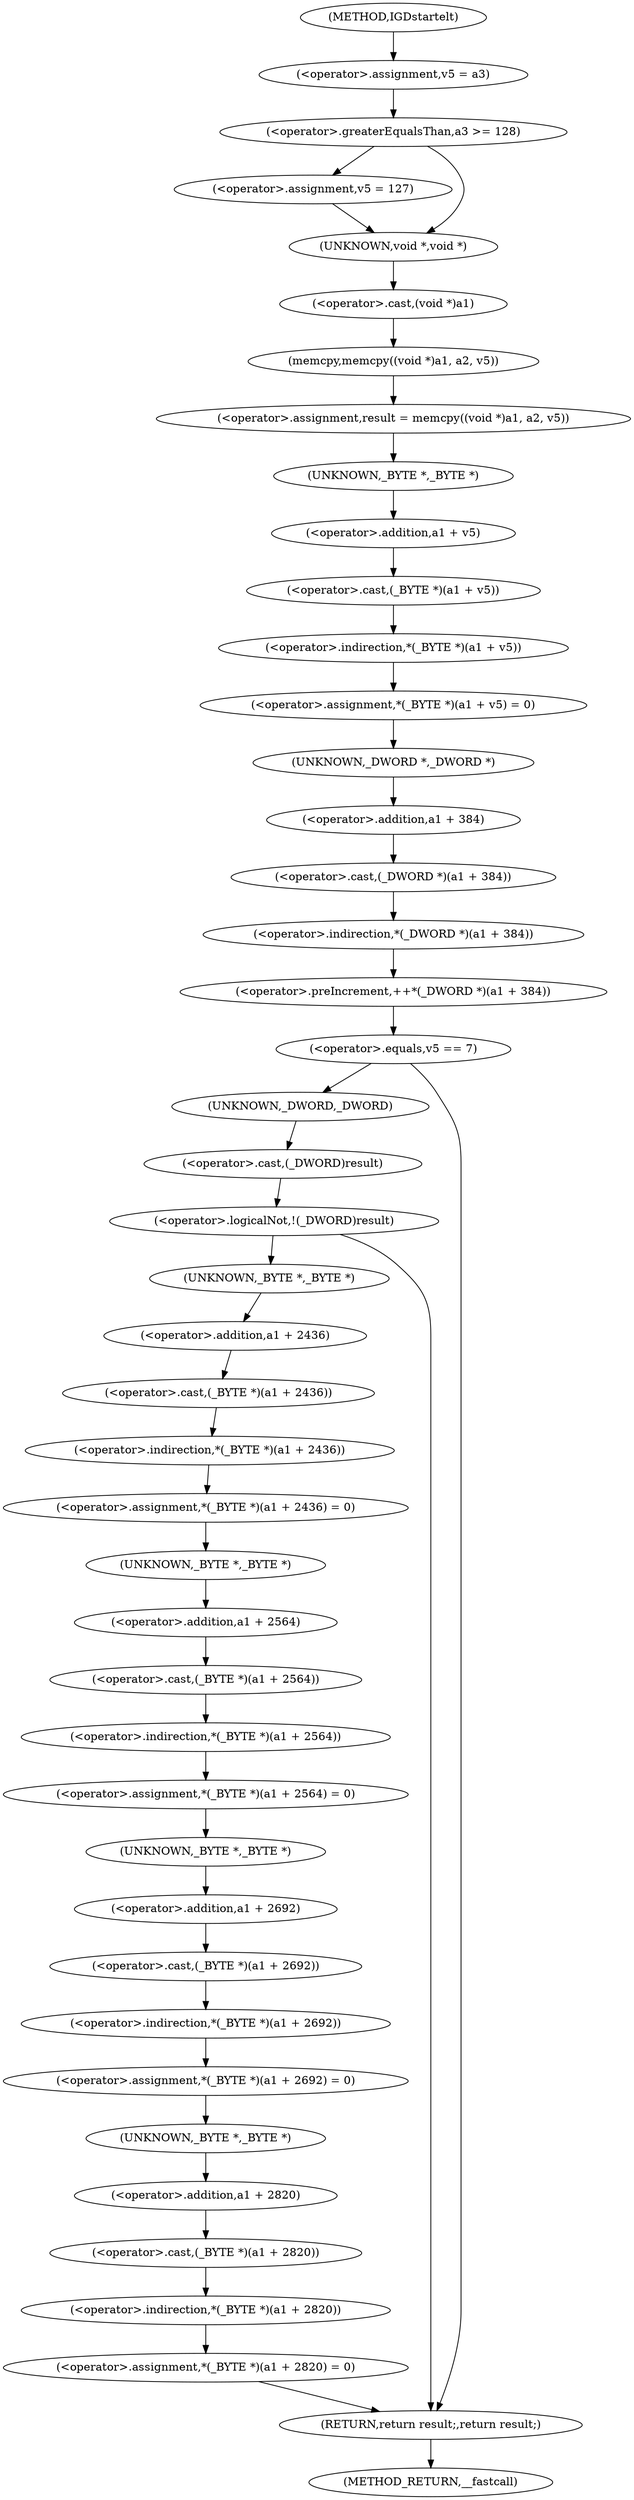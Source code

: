 digraph IGDstartelt {  
"1000110" [label = "(<operator>.assignment,v5 = a3)" ]
"1000114" [label = "(<operator>.greaterEqualsThan,a3 >= 128)" ]
"1000117" [label = "(<operator>.assignment,v5 = 127)" ]
"1000120" [label = "(<operator>.assignment,result = memcpy((void *)a1, a2, v5))" ]
"1000122" [label = "(memcpy,memcpy((void *)a1, a2, v5))" ]
"1000123" [label = "(<operator>.cast,(void *)a1)" ]
"1000124" [label = "(UNKNOWN,void *,void *)" ]
"1000128" [label = "(<operator>.assignment,*(_BYTE *)(a1 + v5) = 0)" ]
"1000129" [label = "(<operator>.indirection,*(_BYTE *)(a1 + v5))" ]
"1000130" [label = "(<operator>.cast,(_BYTE *)(a1 + v5))" ]
"1000131" [label = "(UNKNOWN,_BYTE *,_BYTE *)" ]
"1000132" [label = "(<operator>.addition,a1 + v5)" ]
"1000136" [label = "(<operator>.preIncrement,++*(_DWORD *)(a1 + 384))" ]
"1000137" [label = "(<operator>.indirection,*(_DWORD *)(a1 + 384))" ]
"1000138" [label = "(<operator>.cast,(_DWORD *)(a1 + 384))" ]
"1000139" [label = "(UNKNOWN,_DWORD *,_DWORD *)" ]
"1000140" [label = "(<operator>.addition,a1 + 384)" ]
"1000144" [label = "(<operator>.equals,v5 == 7)" ]
"1000149" [label = "(<operator>.logicalNot,!(_DWORD)result)" ]
"1000150" [label = "(<operator>.cast,(_DWORD)result)" ]
"1000151" [label = "(UNKNOWN,_DWORD,_DWORD)" ]
"1000154" [label = "(<operator>.assignment,*(_BYTE *)(a1 + 2436) = 0)" ]
"1000155" [label = "(<operator>.indirection,*(_BYTE *)(a1 + 2436))" ]
"1000156" [label = "(<operator>.cast,(_BYTE *)(a1 + 2436))" ]
"1000157" [label = "(UNKNOWN,_BYTE *,_BYTE *)" ]
"1000158" [label = "(<operator>.addition,a1 + 2436)" ]
"1000162" [label = "(<operator>.assignment,*(_BYTE *)(a1 + 2564) = 0)" ]
"1000163" [label = "(<operator>.indirection,*(_BYTE *)(a1 + 2564))" ]
"1000164" [label = "(<operator>.cast,(_BYTE *)(a1 + 2564))" ]
"1000165" [label = "(UNKNOWN,_BYTE *,_BYTE *)" ]
"1000166" [label = "(<operator>.addition,a1 + 2564)" ]
"1000170" [label = "(<operator>.assignment,*(_BYTE *)(a1 + 2692) = 0)" ]
"1000171" [label = "(<operator>.indirection,*(_BYTE *)(a1 + 2692))" ]
"1000172" [label = "(<operator>.cast,(_BYTE *)(a1 + 2692))" ]
"1000173" [label = "(UNKNOWN,_BYTE *,_BYTE *)" ]
"1000174" [label = "(<operator>.addition,a1 + 2692)" ]
"1000178" [label = "(<operator>.assignment,*(_BYTE *)(a1 + 2820) = 0)" ]
"1000179" [label = "(<operator>.indirection,*(_BYTE *)(a1 + 2820))" ]
"1000180" [label = "(<operator>.cast,(_BYTE *)(a1 + 2820))" ]
"1000181" [label = "(UNKNOWN,_BYTE *,_BYTE *)" ]
"1000182" [label = "(<operator>.addition,a1 + 2820)" ]
"1000186" [label = "(RETURN,return result;,return result;)" ]
"1000103" [label = "(METHOD,IGDstartelt)" ]
"1000188" [label = "(METHOD_RETURN,__fastcall)" ]
  "1000110" -> "1000114" 
  "1000114" -> "1000117" 
  "1000114" -> "1000124" 
  "1000117" -> "1000124" 
  "1000120" -> "1000131" 
  "1000122" -> "1000120" 
  "1000123" -> "1000122" 
  "1000124" -> "1000123" 
  "1000128" -> "1000139" 
  "1000129" -> "1000128" 
  "1000130" -> "1000129" 
  "1000131" -> "1000132" 
  "1000132" -> "1000130" 
  "1000136" -> "1000144" 
  "1000137" -> "1000136" 
  "1000138" -> "1000137" 
  "1000139" -> "1000140" 
  "1000140" -> "1000138" 
  "1000144" -> "1000151" 
  "1000144" -> "1000186" 
  "1000149" -> "1000157" 
  "1000149" -> "1000186" 
  "1000150" -> "1000149" 
  "1000151" -> "1000150" 
  "1000154" -> "1000165" 
  "1000155" -> "1000154" 
  "1000156" -> "1000155" 
  "1000157" -> "1000158" 
  "1000158" -> "1000156" 
  "1000162" -> "1000173" 
  "1000163" -> "1000162" 
  "1000164" -> "1000163" 
  "1000165" -> "1000166" 
  "1000166" -> "1000164" 
  "1000170" -> "1000181" 
  "1000171" -> "1000170" 
  "1000172" -> "1000171" 
  "1000173" -> "1000174" 
  "1000174" -> "1000172" 
  "1000178" -> "1000186" 
  "1000179" -> "1000178" 
  "1000180" -> "1000179" 
  "1000181" -> "1000182" 
  "1000182" -> "1000180" 
  "1000186" -> "1000188" 
  "1000103" -> "1000110" 
}

